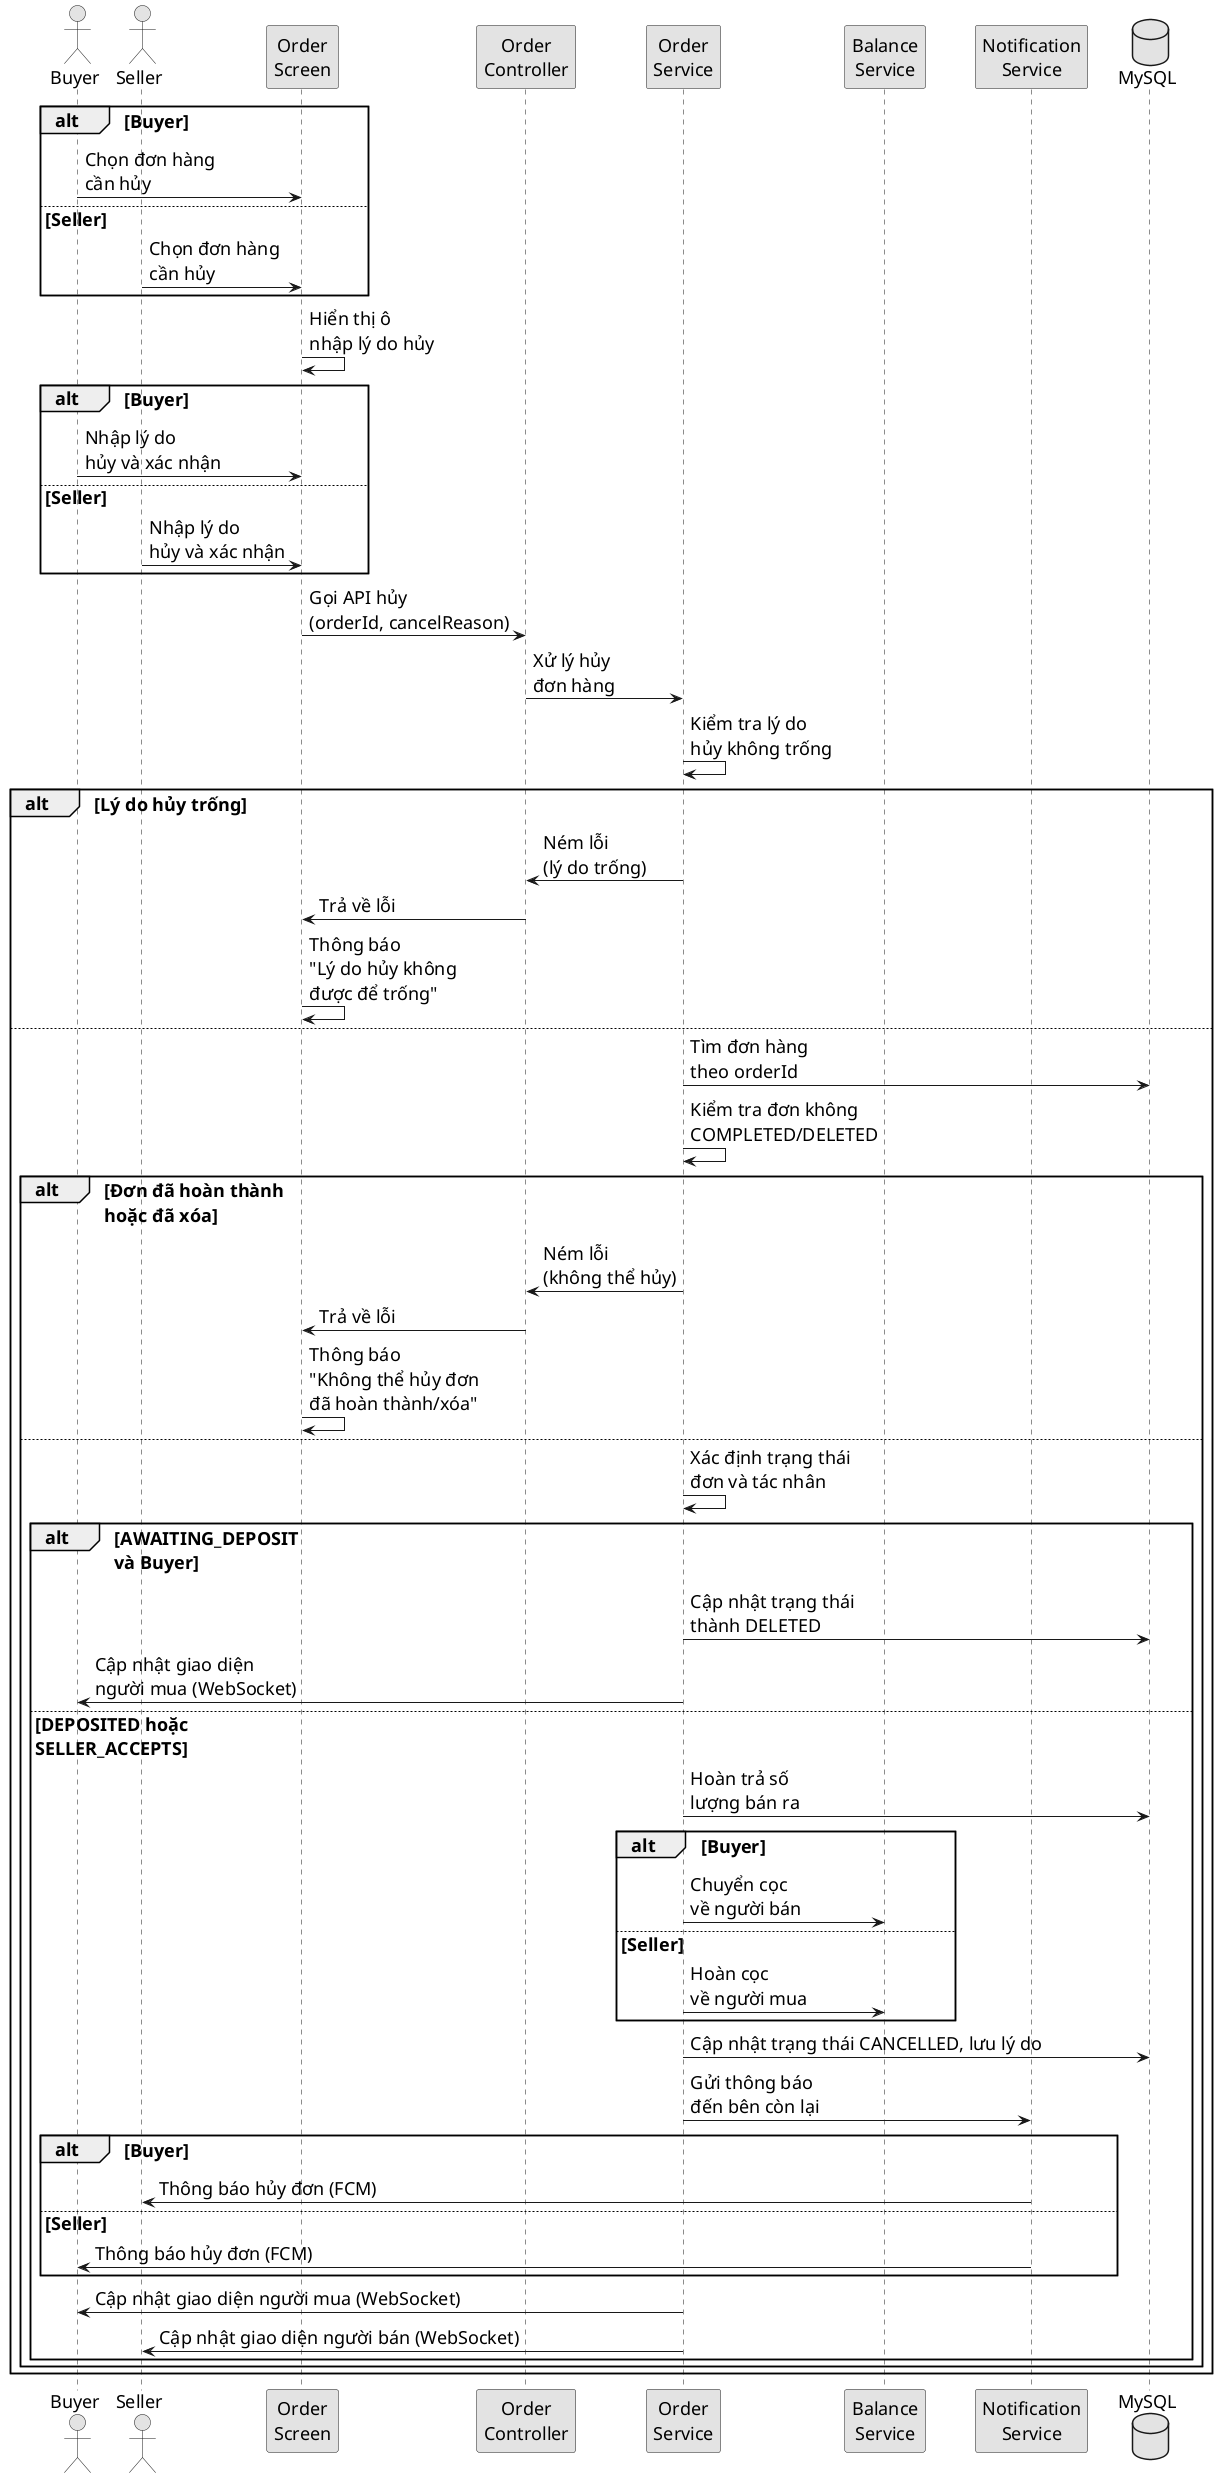 @startuml
skinparam DefaultFontSize 18
skinparam monochrome true
skinparam ParticipantPadding 20
skinparam BoxPadding 10

actor Buyer
actor Seller
participant "Order\nScreen" as OrderScreen
participant "Order\nController" as OrderController
participant "Order\nService" as OrderService
participant "Balance\nService" as BalanceService
participant "Notification\nService" as NotificationService
database MySQL

' Main Flow
alt Buyer
    Buyer -> OrderScreen: Chọn đơn hàng\ncần hủy
else Seller
    Seller -> OrderScreen: Chọn đơn hàng\ncần hủy
end

OrderScreen -> OrderScreen: Hiển thị ô\nnhập lý do hủy
alt Buyer
    Buyer -> OrderScreen: Nhập lý do\nhủy và xác nhận
else Seller
    Seller -> OrderScreen: Nhập lý do\nhủy và xác nhận
end

OrderScreen -> OrderController: Gọi API hủy\n(orderId, cancelReason)
OrderController -> OrderService: Xử lý hủy\nđơn hàng

OrderService -> OrderService: Kiểm tra lý do\nhủy không trống
alt Lý do hủy trống
    OrderService -> OrderController: Ném lỗi\n(lý do trống)
    OrderController -> OrderScreen: Trả về lỗi
    OrderScreen -> OrderScreen: Thông báo\n"Lý do hủy không\nđược để trống"
else
    OrderService -> MySQL: Tìm đơn hàng\ntheo orderId
    OrderService -> OrderService: Kiểm tra đơn không\nCOMPLETED/DELETED
    alt Đơn đã hoàn thành\nhoặc đã xóa
        OrderService -> OrderController: Ném lỗi\n(không thể hủy)
        OrderController -> OrderScreen: Trả về lỗi
        OrderScreen -> OrderScreen: Thông báo\n"Không thể hủy đơn\nđã hoàn thành/xóa"
    else
        OrderService -> OrderService: Xác định trạng thái\nđơn và tác nhân
        alt AWAITING_DEPOSIT\nvà Buyer
            OrderService -> MySQL: Cập nhật trạng thái\nthành DELETED
            OrderService -> Buyer: Cập nhật giao diện\nngười mua (WebSocket)
        else DEPOSITED hoặc\nSELLER_ACCEPTS
            OrderService -> MySQL: Hoàn trả số\nlượng bán ra
            alt Buyer
                OrderService -> BalanceService: Chuyển cọc\nvề người bán
            else Seller
                OrderService -> BalanceService: Hoàn cọc\nvề người mua
            end
            OrderService -> MySQL: Cập nhật trạng thái CANCELLED, lưu lý do
            OrderService -> NotificationService: Gửi thông báo\nđến bên còn lại
            alt Buyer
                NotificationService -> Seller: Thông báo hủy đơn (FCM)
            else Seller
                NotificationService -> Buyer: Thông báo hủy đơn (FCM)
            end
            OrderService -> Buyer: Cập nhật giao diện người mua (WebSocket)
            OrderService -> Seller: Cập nhật giao diện người bán (WebSocket)
        end
    end
end
@enduml